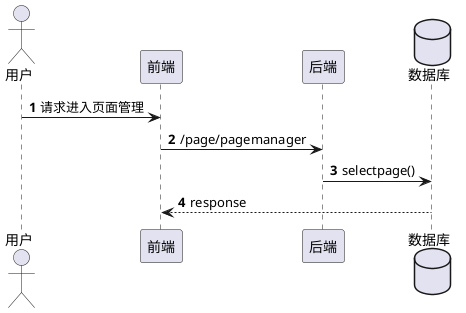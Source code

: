 @startuml
'https://plantuml.com/sequence-diagram

autonumber

actor 用户
participant 前端
participant 后端
database 数据库

用户 -> 前端 : 请求进入页面管理
前端 -> 后端 : /page/pagemanager
后端 -> 数据库 : selectpage()
前端 <-- 数据库 : response
@enduml

1.用户进入填报页面
2.前端向后端请求/page/pagemanager，参数：pagesize,pagenum
3.后端调用selectpage()，查询数据。
4.后端返回查询数据到前端。
